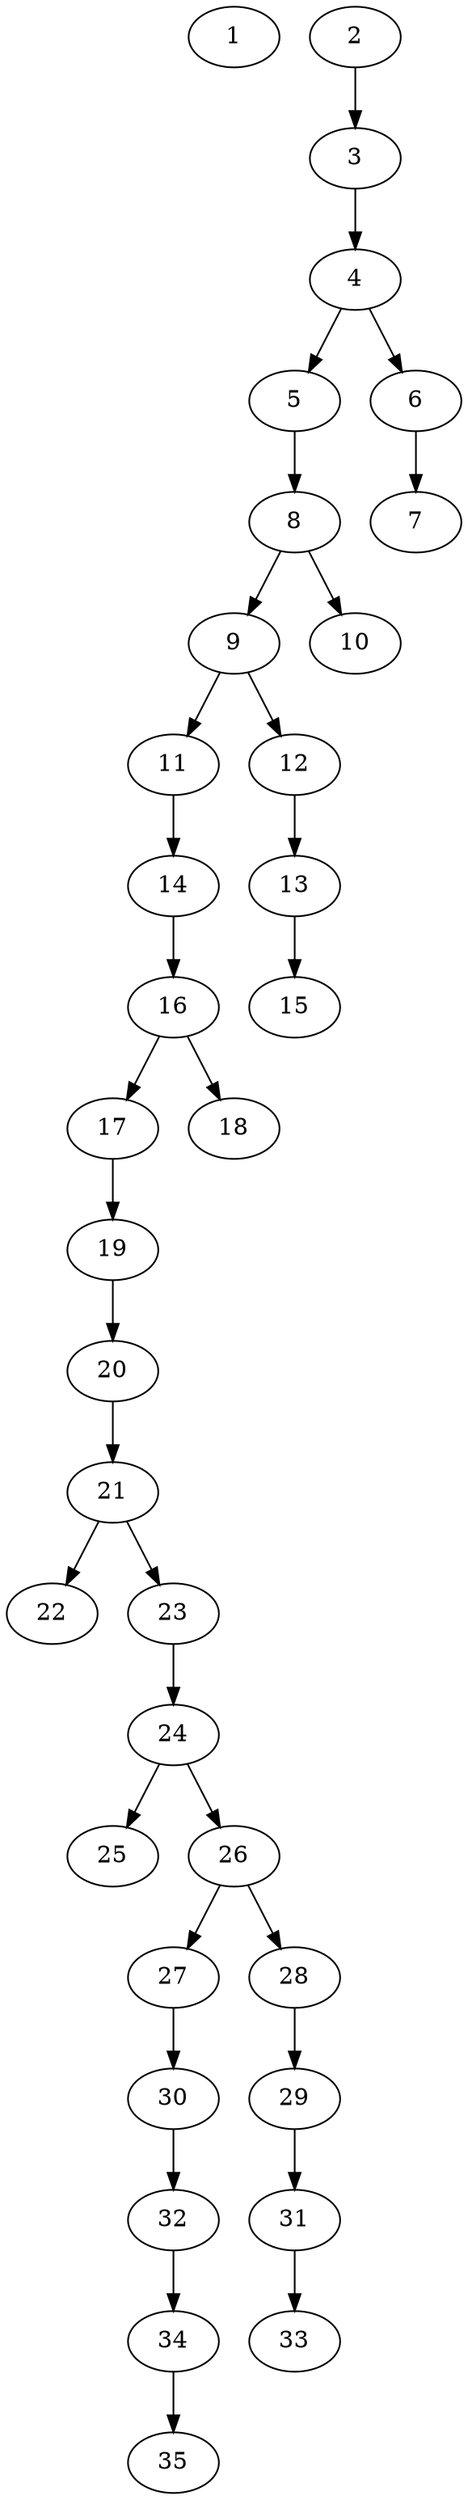 // DAG automatically generated by daggen at Thu Oct  3 14:05:36 2019
// ./daggen --dot -n 35 --ccr 0.3 --fat 0.3 --regular 0.9 --density 0.5 --mindata 5242880 --maxdata 52428800 
digraph G {
  1 [size="95221760", alpha="0.15", expect_size="28566528"] 
  2 [size="109806933", alpha="0.12", expect_size="32942080"] 
  2 -> 3 [size ="32942080"]
  3 [size="122565973", alpha="0.18", expect_size="36769792"] 
  3 -> 4 [size ="36769792"]
  4 [size="147892907", alpha="0.04", expect_size="44367872"] 
  4 -> 5 [size ="44367872"]
  4 -> 6 [size ="44367872"]
  5 [size="157661867", alpha="0.19", expect_size="47298560"] 
  5 -> 8 [size ="47298560"]
  6 [size="134014293", alpha="0.17", expect_size="40204288"] 
  6 -> 7 [size ="40204288"]
  7 [size="58255360", alpha="0.20", expect_size="17476608"] 
  8 [size="97522347", alpha="0.11", expect_size="29256704"] 
  8 -> 9 [size ="29256704"]
  8 -> 10 [size ="29256704"]
  9 [size="119237973", alpha="0.08", expect_size="35771392"] 
  9 -> 11 [size ="35771392"]
  9 -> 12 [size ="35771392"]
  10 [size="41243307", alpha="0.05", expect_size="12372992"] 
  11 [size="79970987", alpha="0.14", expect_size="23991296"] 
  11 -> 14 [size ="23991296"]
  12 [size="43547307", alpha="0.20", expect_size="13064192"] 
  12 -> 13 [size ="13064192"]
  13 [size="139192320", alpha="0.11", expect_size="41757696"] 
  13 -> 15 [size ="41757696"]
  14 [size="120483840", alpha="0.16", expect_size="36145152"] 
  14 -> 16 [size ="36145152"]
  15 [size="148217173", alpha="0.15", expect_size="44465152"] 
  16 [size="144264533", alpha="0.03", expect_size="43279360"] 
  16 -> 17 [size ="43279360"]
  16 -> 18 [size ="43279360"]
  17 [size="119149227", alpha="0.06", expect_size="35744768"] 
  17 -> 19 [size ="35744768"]
  18 [size="115712000", alpha="0.16", expect_size="34713600"] 
  19 [size="44376747", alpha="0.18", expect_size="13313024"] 
  19 -> 20 [size ="13313024"]
  20 [size="109981013", alpha="0.11", expect_size="32994304"] 
  20 -> 21 [size ="32994304"]
  21 [size="153019733", alpha="0.14", expect_size="45905920"] 
  21 -> 22 [size ="45905920"]
  21 -> 23 [size ="45905920"]
  22 [size="108946773", alpha="0.09", expect_size="32684032"] 
  23 [size="106434560", alpha="0.17", expect_size="31930368"] 
  23 -> 24 [size ="31930368"]
  24 [size="31897600", alpha="0.02", expect_size="9569280"] 
  24 -> 25 [size ="9569280"]
  24 -> 26 [size ="9569280"]
  25 [size="160092160", alpha="0.05", expect_size="48027648"] 
  26 [size="117770240", alpha="0.02", expect_size="35331072"] 
  26 -> 27 [size ="35331072"]
  26 -> 28 [size ="35331072"]
  27 [size="141981013", alpha="0.05", expect_size="42594304"] 
  27 -> 30 [size ="42594304"]
  28 [size="29822293", alpha="0.18", expect_size="8946688"] 
  28 -> 29 [size ="8946688"]
  29 [size="152285867", alpha="0.04", expect_size="45685760"] 
  29 -> 31 [size ="45685760"]
  30 [size="136560640", alpha="0.12", expect_size="40968192"] 
  30 -> 32 [size ="40968192"]
  31 [size="67727360", alpha="0.09", expect_size="20318208"] 
  31 -> 33 [size ="20318208"]
  32 [size="23531520", alpha="0.09", expect_size="7059456"] 
  32 -> 34 [size ="7059456"]
  33 [size="96307200", alpha="0.05", expect_size="28892160"] 
  34 [size="76571307", alpha="0.13", expect_size="22971392"] 
  34 -> 35 [size ="22971392"]
  35 [size="94750720", alpha="0.19", expect_size="28425216"] 
}
